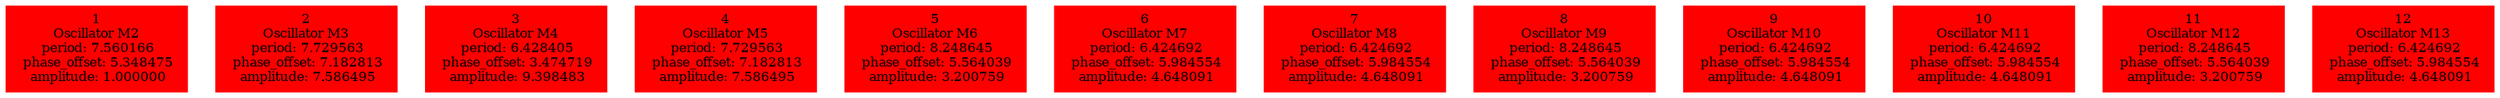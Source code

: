  digraph g{ forcelabels=true;
1 [label=<1<BR />Oscillator M2<BR /> period: 7.560166<BR /> phase_offset: 5.348475<BR /> amplitude: 1.000000>, shape=box,color=red,style=filled,fontsize=8];2 [label=<2<BR />Oscillator M3<BR /> period: 7.729563<BR /> phase_offset: 7.182813<BR /> amplitude: 7.586495>, shape=box,color=red,style=filled,fontsize=8];3 [label=<3<BR />Oscillator M4<BR /> period: 6.428405<BR /> phase_offset: 3.474719<BR /> amplitude: 9.398483>, shape=box,color=red,style=filled,fontsize=8];4 [label=<4<BR />Oscillator M5<BR /> period: 7.729563<BR /> phase_offset: 7.182813<BR /> amplitude: 7.586495>, shape=box,color=red,style=filled,fontsize=8];5 [label=<5<BR />Oscillator M6<BR /> period: 8.248645<BR /> phase_offset: 5.564039<BR /> amplitude: 3.200759>, shape=box,color=red,style=filled,fontsize=8];6 [label=<6<BR />Oscillator M7<BR /> period: 6.424692<BR /> phase_offset: 5.984554<BR /> amplitude: 4.648091>, shape=box,color=red,style=filled,fontsize=8];7 [label=<7<BR />Oscillator M8<BR /> period: 6.424692<BR /> phase_offset: 5.984554<BR /> amplitude: 4.648091>, shape=box,color=red,style=filled,fontsize=8];8 [label=<8<BR />Oscillator M9<BR /> period: 8.248645<BR /> phase_offset: 5.564039<BR /> amplitude: 3.200759>, shape=box,color=red,style=filled,fontsize=8];9 [label=<9<BR />Oscillator M10<BR /> period: 6.424692<BR /> phase_offset: 5.984554<BR /> amplitude: 4.648091>, shape=box,color=red,style=filled,fontsize=8];10 [label=<10<BR />Oscillator M11<BR /> period: 6.424692<BR /> phase_offset: 5.984554<BR /> amplitude: 4.648091>, shape=box,color=red,style=filled,fontsize=8];11 [label=<11<BR />Oscillator M12<BR /> period: 8.248645<BR /> phase_offset: 5.564039<BR /> amplitude: 3.200759>, shape=box,color=red,style=filled,fontsize=8];12 [label=<12<BR />Oscillator M13<BR /> period: 6.424692<BR /> phase_offset: 5.984554<BR /> amplitude: 4.648091>, shape=box,color=red,style=filled,fontsize=8]; }
